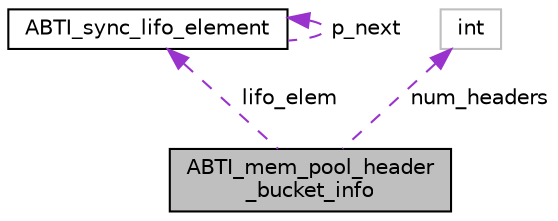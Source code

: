digraph "ABTI_mem_pool_header_bucket_info"
{
  edge [fontname="Helvetica",fontsize="10",labelfontname="Helvetica",labelfontsize="10"];
  node [fontname="Helvetica",fontsize="10",shape=record];
  Node1 [label="ABTI_mem_pool_header\l_bucket_info",height=0.2,width=0.4,color="black", fillcolor="grey75", style="filled" fontcolor="black"];
  Node2 -> Node1 [dir="back",color="darkorchid3",fontsize="10",style="dashed",label=" lifo_elem" ,fontname="Helvetica"];
  Node2 [label="ABTI_sync_lifo_element",height=0.2,width=0.4,color="black", fillcolor="white", style="filled",URL="$de/d30/structABTI__sync__lifo__element.html"];
  Node2 -> Node2 [dir="back",color="darkorchid3",fontsize="10",style="dashed",label=" p_next" ,fontname="Helvetica"];
  Node3 -> Node1 [dir="back",color="darkorchid3",fontsize="10",style="dashed",label=" num_headers" ,fontname="Helvetica"];
  Node3 [label="int",height=0.2,width=0.4,color="grey75", fillcolor="white", style="filled"];
}
